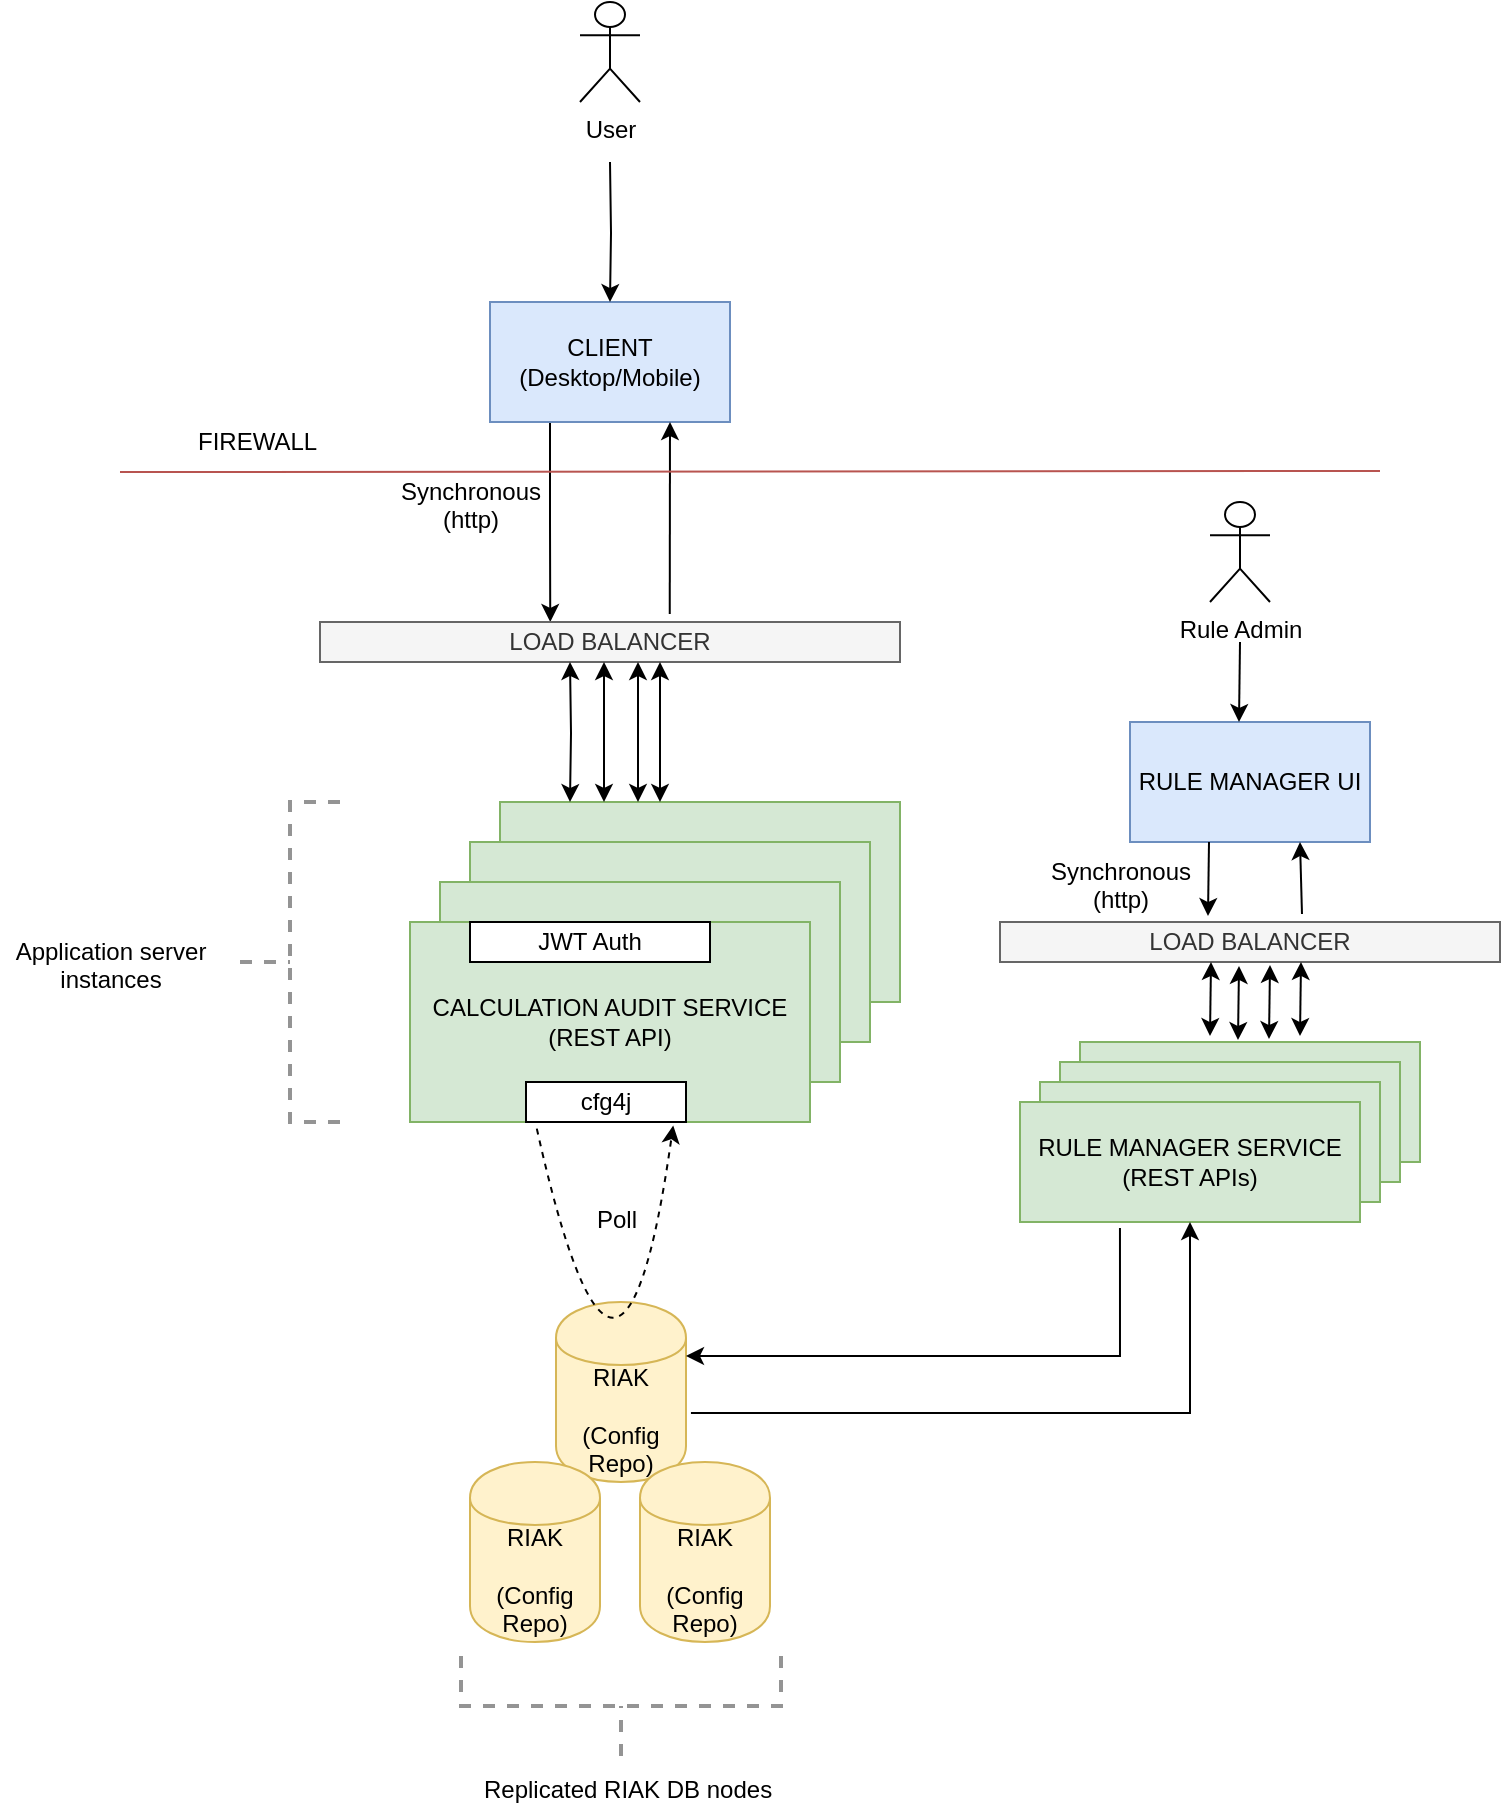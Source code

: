 <mxfile version="10.9.5" type="device"><diagram id="t5-vWvKsPKZLj3rSmobY" name="Page-1"><mxGraphModel dx="1355" dy="827" grid="1" gridSize="10" guides="1" tooltips="1" connect="1" arrows="1" fold="1" page="1" pageScale="1" pageWidth="827" pageHeight="1169" math="0" shadow="0"><root><mxCell id="0"/><mxCell id="1" parent="0"/><mxCell id="4xLnAaLFY6Yt9OQXEFmY-32" value="RULE MANAGER SERVICE&lt;br&gt;(REST APIs)" style="rounded=0;whiteSpace=wrap;html=1;fillColor=#d5e8d4;strokeColor=#82b366;" parent="1" vertex="1"><mxGeometry x="610" y="530" width="170" height="60" as="geometry"/></mxCell><mxCell id="4xLnAaLFY6Yt9OQXEFmY-31" value="RULE MANAGER SERVICE&lt;br&gt;(REST APIs)" style="rounded=0;whiteSpace=wrap;html=1;fillColor=#d5e8d4;strokeColor=#82b366;" parent="1" vertex="1"><mxGeometry x="600" y="540" width="170" height="60" as="geometry"/></mxCell><mxCell id="4xLnAaLFY6Yt9OQXEFmY-30" value="RULE MANAGER SERVICE&lt;br&gt;(REST APIs)" style="rounded=0;whiteSpace=wrap;html=1;fillColor=#d5e8d4;strokeColor=#82b366;" parent="1" vertex="1"><mxGeometry x="590" y="550" width="170" height="60" as="geometry"/></mxCell><mxCell id="fhstSZpA5QjafnH3CfRA-5" style="edgeStyle=orthogonalEdgeStyle;rounded=0;orthogonalLoop=1;jettySize=auto;html=1;exitX=0.25;exitY=1;exitDx=0;exitDy=0;entryX=0.397;entryY=0;entryDx=0;entryDy=0;entryPerimeter=0;" parent="1" source="ruGMIHOUewGlTw_czCCX-1" target="4xLnAaLFY6Yt9OQXEFmY-6" edge="1"><mxGeometry relative="1" as="geometry"><mxPoint x="360" y="300" as="targetPoint"/></mxGeometry></mxCell><mxCell id="ruGMIHOUewGlTw_czCCX-1" value="CLIENT (Desktop/Mobile)" style="rounded=0;whiteSpace=wrap;html=1;fillColor=#dae8fc;strokeColor=#6c8ebf;" parent="1" vertex="1"><mxGeometry x="315" y="160" width="120" height="60" as="geometry"/></mxCell><mxCell id="ruGMIHOUewGlTw_czCCX-6" value="RIAK&lt;br&gt;&lt;br&gt;(Config Repo)" style="shape=cylinder;whiteSpace=wrap;html=1;boundedLbl=1;backgroundOutline=1;rounded=0;fillColor=#fff2cc;strokeColor=#d6b656;" parent="1" vertex="1"><mxGeometry x="348" y="660" width="65" height="90" as="geometry"/></mxCell><mxCell id="ruGMIHOUewGlTw_czCCX-13" value="" style="endArrow=classic;html=1;exitX=0.603;exitY=-0.2;exitDx=0;exitDy=0;entryX=0.75;entryY=1;entryDx=0;entryDy=0;exitPerimeter=0;" parent="1" source="4xLnAaLFY6Yt9OQXEFmY-6" target="ruGMIHOUewGlTw_czCCX-1" edge="1"><mxGeometry width="50" height="50" relative="1" as="geometry"><mxPoint x="360" y="140" as="sourcePoint"/><mxPoint x="360" y="230" as="targetPoint"/></mxGeometry></mxCell><mxCell id="fhstSZpA5QjafnH3CfRA-4" value="" style="edgeStyle=orthogonalEdgeStyle;rounded=0;orthogonalLoop=1;jettySize=auto;html=1;" parent="1" target="ruGMIHOUewGlTw_czCCX-1" edge="1"><mxGeometry relative="1" as="geometry"><mxPoint x="375" y="90" as="sourcePoint"/></mxGeometry></mxCell><mxCell id="fhstSZpA5QjafnH3CfRA-1" value="User&lt;br&gt;" style="shape=umlActor;verticalLabelPosition=bottom;labelBackgroundColor=#ffffff;verticalAlign=top;html=1;outlineConnect=0;" parent="1" vertex="1"><mxGeometry x="360" y="10" width="30" height="50" as="geometry"/></mxCell><mxCell id="HdrED3l68t8PnHA-bTFB-2" value="" style="endArrow=classic;html=1;entryX=0.658;entryY=1.017;entryDx=0;entryDy=0;exitX=0.317;exitY=1.033;exitDx=0;exitDy=0;exitPerimeter=0;entryPerimeter=0;curved=1;dashed=1;arcSize=20;" parent="1" source="ruGMIHOUewGlTw_czCCX-5" target="ruGMIHOUewGlTw_czCCX-5" edge="1"><mxGeometry width="50" height="50" relative="1" as="geometry"><mxPoint x="340" y="362" as="sourcePoint"/><mxPoint x="400" y="370" as="targetPoint"/><Array as="points"><mxPoint x="380" y="760"/></Array></mxGeometry></mxCell><mxCell id="HdrED3l68t8PnHA-bTFB-12" value="Poll" style="text;html=1;resizable=0;points=[];align=center;verticalAlign=middle;labelBackgroundColor=#ffffff;" parent="HdrED3l68t8PnHA-bTFB-2" vertex="1" connectable="0"><mxGeometry x="-0.722" y="29" relative="1" as="geometry"><mxPoint as="offset"/></mxGeometry></mxCell><mxCell id="5Oau0vBGT2fptb7FHM5o-1" value="RULE MANAGER SERVICE&lt;br&gt;(REST APIs)" style="rounded=0;whiteSpace=wrap;html=1;fillColor=#d5e8d4;strokeColor=#82b366;" parent="1" vertex="1"><mxGeometry x="580" y="560" width="170" height="60" as="geometry"/></mxCell><mxCell id="5Oau0vBGT2fptb7FHM5o-2" value="" style="edgeStyle=segmentEdgeStyle;endArrow=none;html=1;startArrow=classic;startFill=1;endFill=0;exitX=1;exitY=0.3;exitDx=0;exitDy=0;rounded=0;entryX=0.294;entryY=1.05;entryDx=0;entryDy=0;entryPerimeter=0;" parent="1" source="ruGMIHOUewGlTw_czCCX-6" target="5Oau0vBGT2fptb7FHM5o-1" edge="1"><mxGeometry width="50" height="50" relative="1" as="geometry"><mxPoint x="590" y="480" as="sourcePoint"/><mxPoint x="640" y="430" as="targetPoint"/></mxGeometry></mxCell><mxCell id="5Oau0vBGT2fptb7FHM5o-4" value="" style="edgeStyle=segmentEdgeStyle;endArrow=classic;html=1;startArrow=none;startFill=0;endFill=1;exitX=1.038;exitY=0.617;exitDx=0;exitDy=0;rounded=0;exitPerimeter=0;" parent="1" source="ruGMIHOUewGlTw_czCCX-6" target="5Oau0vBGT2fptb7FHM5o-1" edge="1"><mxGeometry width="50" height="50" relative="1" as="geometry"><mxPoint x="460" y="513" as="sourcePoint"/><mxPoint x="625" y="400" as="targetPoint"/></mxGeometry></mxCell><mxCell id="5Oau0vBGT2fptb7FHM5o-7" value="RULE MANAGER UI" style="rounded=0;whiteSpace=wrap;html=1;fillColor=#dae8fc;strokeColor=#6c8ebf;" parent="1" vertex="1"><mxGeometry x="635" y="370" width="120" height="60" as="geometry"/></mxCell><mxCell id="5Oau0vBGT2fptb7FHM5o-8" value="Rule Admin" style="shape=umlActor;verticalLabelPosition=bottom;labelBackgroundColor=#ffffff;verticalAlign=top;html=1;outlineConnect=0;" parent="1" vertex="1"><mxGeometry x="675" y="260" width="30" height="50" as="geometry"/></mxCell><mxCell id="5Oau0vBGT2fptb7FHM5o-15" value="" style="endArrow=classic;html=1;exitX=0.604;exitY=-0.2;exitDx=0;exitDy=0;entryX=0.75;entryY=1;entryDx=0;entryDy=0;exitPerimeter=0;" parent="1" source="4xLnAaLFY6Yt9OQXEFmY-33" edge="1"><mxGeometry width="50" height="50" relative="1" as="geometry"><mxPoint x="720" y="510" as="sourcePoint"/><mxPoint x="720" y="430" as="targetPoint"/></mxGeometry></mxCell><mxCell id="5Oau0vBGT2fptb7FHM5o-16" value="" style="endArrow=none;html=1;exitX=0.416;exitY=-0.15;exitDx=0;exitDy=0;entryX=0.75;entryY=1;entryDx=0;entryDy=0;startArrow=classic;startFill=1;endFill=0;exitPerimeter=0;" parent="1" source="4xLnAaLFY6Yt9OQXEFmY-33" edge="1"><mxGeometry width="50" height="50" relative="1" as="geometry"><mxPoint x="674.5" y="510" as="sourcePoint"/><mxPoint x="674.5" y="430" as="targetPoint"/></mxGeometry></mxCell><mxCell id="5Oau0vBGT2fptb7FHM5o-18" value="" style="endArrow=none;html=1;exitX=0.75;exitY=0;exitDx=0;exitDy=0;startArrow=classic;startFill=1;endFill=0;" parent="1" edge="1"><mxGeometry width="50" height="50" relative="1" as="geometry"><mxPoint x="689.5" y="370" as="sourcePoint"/><mxPoint x="690" y="330" as="targetPoint"/></mxGeometry></mxCell><mxCell id="5Oau0vBGT2fptb7FHM5o-19" value="Synchronous &lt;br&gt;(http)" style="text;html=1;resizable=0;points=[];autosize=1;align=center;verticalAlign=top;spacingTop=-4;" parent="1" vertex="1"><mxGeometry x="260" y="245" width="90" height="30" as="geometry"/></mxCell><mxCell id="5Oau0vBGT2fptb7FHM5o-20" value="Synchronous &lt;br&gt;(http)" style="text;html=1;resizable=0;points=[];autosize=1;align=center;verticalAlign=top;spacingTop=-4;" parent="1" vertex="1"><mxGeometry x="585" y="435" width="90" height="30" as="geometry"/></mxCell><mxCell id="4xLnAaLFY6Yt9OQXEFmY-3" value="" style="endArrow=none;html=1;fillColor=#f8cecc;strokeColor=#b85450;" parent="1" edge="1"><mxGeometry width="50" height="50" relative="1" as="geometry"><mxPoint x="130" y="245" as="sourcePoint"/><mxPoint x="760" y="244.5" as="targetPoint"/></mxGeometry></mxCell><mxCell id="4xLnAaLFY6Yt9OQXEFmY-6" value="LOAD BALANCER" style="rounded=0;whiteSpace=wrap;html=1;fillColor=#f5f5f5;strokeColor=#666666;fontColor=#333333;" parent="1" vertex="1"><mxGeometry x="230" y="320" width="290" height="20" as="geometry"/></mxCell><mxCell id="4xLnAaLFY6Yt9OQXEFmY-19" value="VALIDATOR SERVICE&lt;br&gt;(REST API)" style="rounded=0;whiteSpace=wrap;html=1;fillColor=#d5e8d4;strokeColor=#82b366;" parent="1" vertex="1"><mxGeometry x="320" y="410" width="200" height="100" as="geometry"/></mxCell><mxCell id="4xLnAaLFY6Yt9OQXEFmY-20" value="VALIDATOR SERVICE&lt;br&gt;(REST API)" style="rounded=0;whiteSpace=wrap;html=1;fillColor=#d5e8d4;strokeColor=#82b366;" parent="1" vertex="1"><mxGeometry x="305" y="430" width="200" height="100" as="geometry"/></mxCell><mxCell id="4xLnAaLFY6Yt9OQXEFmY-21" value="VALIDATOR SERVICE&lt;br&gt;(REST API)" style="rounded=0;whiteSpace=wrap;html=1;fillColor=#d5e8d4;strokeColor=#82b366;" parent="1" vertex="1"><mxGeometry x="290" y="450" width="200" height="100" as="geometry"/></mxCell><mxCell id="ruGMIHOUewGlTw_czCCX-5" value="CALCULATION AUDIT SERVICE&lt;br&gt;(REST API)" style="rounded=0;whiteSpace=wrap;html=1;fillColor=#d5e8d4;strokeColor=#82b366;" parent="1" vertex="1"><mxGeometry x="275" y="470" width="200" height="100" as="geometry"/></mxCell><mxCell id="4xLnAaLFY6Yt9OQXEFmY-11" value="JWT Auth" style="rounded=0;whiteSpace=wrap;html=1;" parent="1" vertex="1"><mxGeometry x="305" y="470" width="120" height="20" as="geometry"/></mxCell><mxCell id="4xLnAaLFY6Yt9OQXEFmY-9" value="cfg4j" style="rounded=0;whiteSpace=wrap;html=1;" parent="1" vertex="1"><mxGeometry x="333" y="550" width="80" height="20" as="geometry"/></mxCell><mxCell id="4xLnAaLFY6Yt9OQXEFmY-22" style="edgeStyle=orthogonalEdgeStyle;rounded=0;orthogonalLoop=1;jettySize=auto;html=1;entryX=0.175;entryY=0;entryDx=0;entryDy=0;entryPerimeter=0;startArrow=classic;startFill=1;" parent="1" target="4xLnAaLFY6Yt9OQXEFmY-19" edge="1"><mxGeometry relative="1" as="geometry"><mxPoint x="355" y="330" as="targetPoint"/><mxPoint x="355" y="340" as="sourcePoint"/></mxGeometry></mxCell><mxCell id="4xLnAaLFY6Yt9OQXEFmY-26" style="edgeStyle=orthogonalEdgeStyle;rounded=0;orthogonalLoop=1;jettySize=auto;html=1;entryX=0.175;entryY=0;entryDx=0;entryDy=0;entryPerimeter=0;startArrow=classic;startFill=1;" parent="1" edge="1"><mxGeometry relative="1" as="geometry"><mxPoint x="372" y="410" as="targetPoint"/><mxPoint x="372" y="340" as="sourcePoint"/></mxGeometry></mxCell><mxCell id="4xLnAaLFY6Yt9OQXEFmY-27" style="edgeStyle=orthogonalEdgeStyle;rounded=0;orthogonalLoop=1;jettySize=auto;html=1;entryX=0.175;entryY=0;entryDx=0;entryDy=0;entryPerimeter=0;startArrow=classic;startFill=1;" parent="1" edge="1"><mxGeometry relative="1" as="geometry"><mxPoint x="389" y="410" as="targetPoint"/><mxPoint x="389" y="340" as="sourcePoint"/></mxGeometry></mxCell><mxCell id="4xLnAaLFY6Yt9OQXEFmY-28" style="edgeStyle=orthogonalEdgeStyle;rounded=0;orthogonalLoop=1;jettySize=auto;html=1;entryX=0.175;entryY=0;entryDx=0;entryDy=0;entryPerimeter=0;startArrow=classic;startFill=1;" parent="1" edge="1"><mxGeometry relative="1" as="geometry"><mxPoint x="400" y="410" as="targetPoint"/><mxPoint x="400" y="340" as="sourcePoint"/></mxGeometry></mxCell><mxCell id="4xLnAaLFY6Yt9OQXEFmY-29" value="FIREWALL&lt;br&gt;" style="text;html=1;resizable=0;points=[];autosize=1;align=left;verticalAlign=top;spacingTop=-4;" parent="1" vertex="1"><mxGeometry x="167" y="220" width="80" height="20" as="geometry"/></mxCell><mxCell id="4xLnAaLFY6Yt9OQXEFmY-33" value="LOAD BALANCER" style="rounded=0;whiteSpace=wrap;html=1;fillColor=#f5f5f5;strokeColor=#666666;fontColor=#333333;" parent="1" vertex="1"><mxGeometry x="570" y="470" width="250" height="20" as="geometry"/></mxCell><mxCell id="4xLnAaLFY6Yt9OQXEFmY-37" value="" style="endArrow=classic;html=1;exitX=0.416;exitY=-0.15;exitDx=0;exitDy=0;entryX=0.75;entryY=1;entryDx=0;entryDy=0;startArrow=classic;startFill=1;endFill=1;exitPerimeter=0;" parent="1" edge="1"><mxGeometry width="50" height="50" relative="1" as="geometry"><mxPoint x="675" y="527" as="sourcePoint"/><mxPoint x="675.5" y="490" as="targetPoint"/></mxGeometry></mxCell><mxCell id="4xLnAaLFY6Yt9OQXEFmY-40" value="" style="endArrow=classic;html=1;exitX=0.416;exitY=-0.15;exitDx=0;exitDy=0;entryX=0.75;entryY=1;entryDx=0;entryDy=0;startArrow=classic;startFill=1;endFill=1;exitPerimeter=0;" parent="1" edge="1"><mxGeometry width="50" height="50" relative="1" as="geometry"><mxPoint x="689" y="529" as="sourcePoint"/><mxPoint x="689.5" y="492" as="targetPoint"/></mxGeometry></mxCell><mxCell id="4xLnAaLFY6Yt9OQXEFmY-41" value="" style="endArrow=classic;html=1;exitX=0.416;exitY=-0.15;exitDx=0;exitDy=0;entryX=0.75;entryY=1;entryDx=0;entryDy=0;startArrow=classic;startFill=1;endFill=1;exitPerimeter=0;" parent="1" edge="1"><mxGeometry width="50" height="50" relative="1" as="geometry"><mxPoint x="704.5" y="528.5" as="sourcePoint"/><mxPoint x="705" y="491.5" as="targetPoint"/></mxGeometry></mxCell><mxCell id="4xLnAaLFY6Yt9OQXEFmY-42" value="" style="endArrow=classic;html=1;exitX=0.416;exitY=-0.15;exitDx=0;exitDy=0;entryX=0.75;entryY=1;entryDx=0;entryDy=0;startArrow=classic;startFill=1;endFill=1;exitPerimeter=0;" parent="1" edge="1"><mxGeometry width="50" height="50" relative="1" as="geometry"><mxPoint x="720" y="527" as="sourcePoint"/><mxPoint x="720.5" y="490" as="targetPoint"/></mxGeometry></mxCell><mxCell id="4xLnAaLFY6Yt9OQXEFmY-47" value="RIAK&lt;br&gt;&lt;br&gt;(Config Repo)" style="shape=cylinder;whiteSpace=wrap;html=1;boundedLbl=1;backgroundOutline=1;rounded=0;fillColor=#fff2cc;strokeColor=#d6b656;" parent="1" vertex="1"><mxGeometry x="390" y="740" width="65" height="90" as="geometry"/></mxCell><mxCell id="4xLnAaLFY6Yt9OQXEFmY-48" value="RIAK&lt;br&gt;&lt;br&gt;(Config Repo)" style="shape=cylinder;whiteSpace=wrap;html=1;boundedLbl=1;backgroundOutline=1;rounded=0;fillColor=#fff2cc;strokeColor=#d6b656;" parent="1" vertex="1"><mxGeometry x="305" y="740" width="65" height="90" as="geometry"/></mxCell><mxCell id="4xLnAaLFY6Yt9OQXEFmY-50" value="Replicated RIAK DB nodes" style="text;html=1;resizable=0;points=[];autosize=1;align=left;verticalAlign=top;spacingTop=-4;" parent="1" vertex="1"><mxGeometry x="310" y="894" width="160" height="20" as="geometry"/></mxCell><mxCell id="4xLnAaLFY6Yt9OQXEFmY-51" value="" style="strokeWidth=2;html=1;shape=mxgraph.flowchart.annotation_2;align=left;pointerEvents=1;fillColor=none;dashed=1;strokeColor=#949494;" parent="1" vertex="1"><mxGeometry x="190" y="410" width="50" height="160" as="geometry"/></mxCell><mxCell id="4xLnAaLFY6Yt9OQXEFmY-53" value="Application server &lt;br&gt;instances" style="text;html=1;resizable=0;points=[];autosize=1;align=center;verticalAlign=top;spacingTop=-4;" parent="1" vertex="1"><mxGeometry x="70" y="475" width="110" height="30" as="geometry"/></mxCell><mxCell id="4xLnAaLFY6Yt9OQXEFmY-54" value="" style="strokeWidth=2;html=1;shape=mxgraph.flowchart.annotation_2;align=left;pointerEvents=1;fillColor=none;dashed=1;strokeColor=#949494;direction=north;" parent="1" vertex="1"><mxGeometry x="300.5" y="837" width="160" height="50" as="geometry"/></mxCell></root></mxGraphModel></diagram></mxfile>